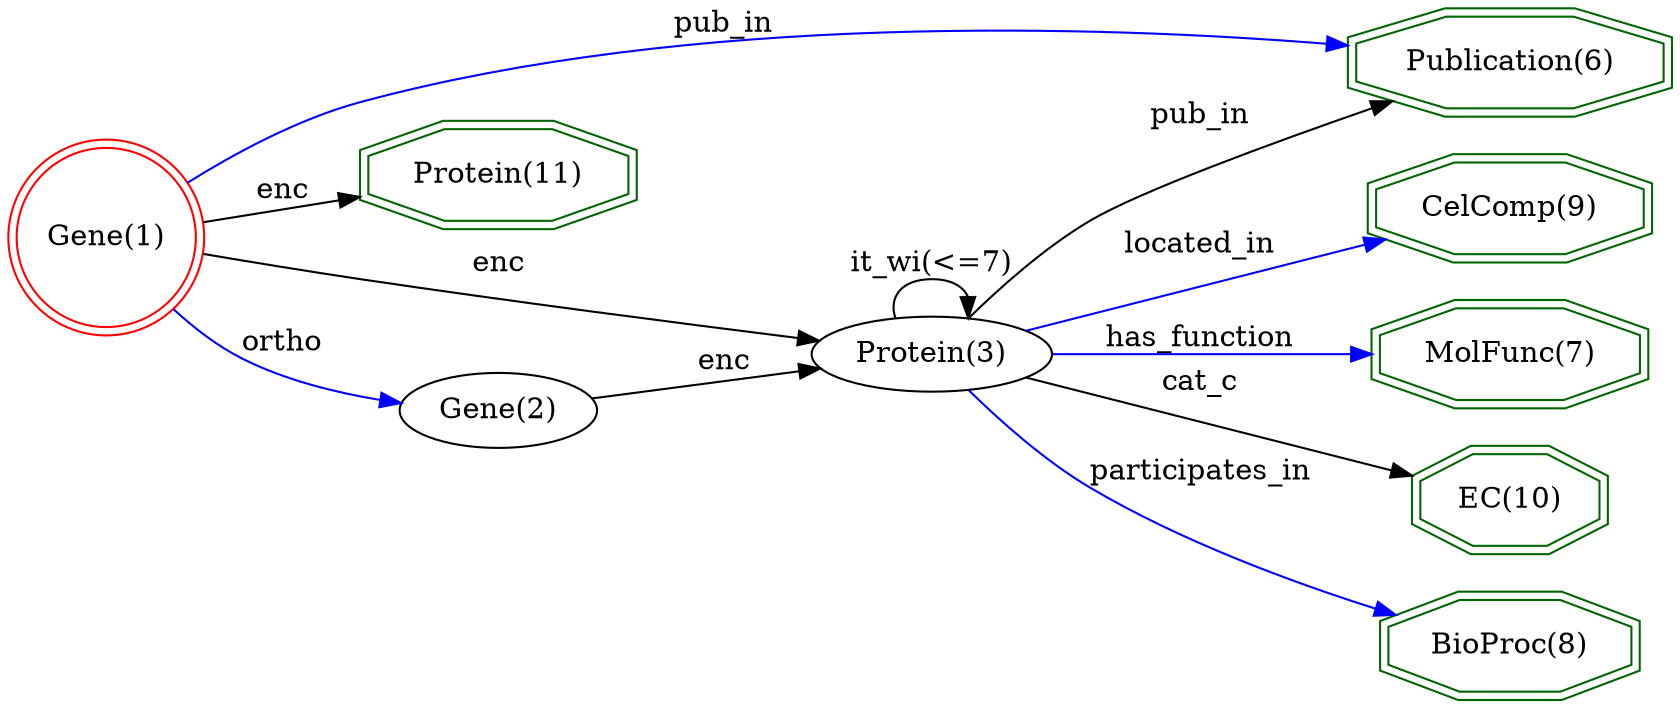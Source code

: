 digraph {
	graph [_draw_="c 9 -#fffffe00 C 7 -#ffffff P 4 0 0 0 294 692.72 294 692.72 0 ",
		bb="0,0,692.72,294",
		rankdir=LR,
		xdotversion=1.7
	];
	node [label="\N"];
	"Publication(6)"	[_draw_="c 7 -#006400 p 8 688.91 264.54 688.91 279.46 650.31 290 595.72 290 557.12 279.46 557.12 264.54 595.72 254 650.31 254 c 7 -#006400 \
p 8 692.92 261.49 692.92 282.51 650.85 294 595.18 294 553.11 282.51 553.11 261.49 595.18 250 650.85 250 ",
		_ldraw_="F 14 11 -Times-Roman c 7 -#000000 T 623.02 267.8 0 80.1 14 -Publication(6) ",
		color=darkgreen,
		height=0.61111,
		pos="623.02,272",
		shape=doubleoctagon,
		width=1.9362];
	"CelComp(9)"	[_draw_="c 7 -#006400 p 8 681.62 200.54 681.62 215.46 647.29 226 598.74 226 564.41 215.46 564.41 200.54 598.74 190 647.29 190 c 7 -#006400 \
p 8 685.61 197.59 685.61 218.41 647.89 230 598.14 230 560.42 218.41 560.42 197.59 598.14 186 647.89 186 ",
		_ldraw_="F 14 11 -Times-Roman c 7 -#000000 T 623.02 203.8 0 69.99 10 -CelComp(9) ",
		color=darkgreen,
		height=0.61111,
		pos="623.02,208",
		shape=doubleoctagon,
		width=1.7443];
	"MolFunc(7)"	[_draw_="c 7 -#006400 p 8 680.41 138.54 680.41 153.46 646.79 164 599.24 164 565.62 153.46 565.62 138.54 599.24 128 646.79 128 c 7 -#006400 \
p 8 684.42 135.61 684.42 156.39 647.4 168 598.63 168 561.61 156.39 561.61 135.61 598.63 124 647.4 124 ",
		_ldraw_="F 14 11 -Times-Roman c 7 -#000000 T 623.02 141.8 0 67.66 10 -MolFunc(7) ",
		color=darkgreen,
		height=0.61111,
		pos="623.02,146",
		shape=doubleoctagon,
		width=1.7];
	"EC(10)"	[_draw_="c 7 -#006400 p 8 662.24 76.54 662.24 91.46 639.26 102 606.77 102 583.79 91.46 583.79 76.54 606.77 66 639.26 66 c 7 -#006400 p 8 \
666.25 73.98 666.25 94.02 640.14 106 605.89 106 579.78 94.02 579.78 73.98 605.89 62 640.14 62 ",
		_ldraw_="F 14 11 -Times-Roman c 7 -#000000 T 623.02 79.8 0 41.21 6 -EC(10) ",
		color=darkgreen,
		height=0.61111,
		pos="623.02,84",
		shape=doubleoctagon,
		width=1.1977];
	"BioProc(8)"	[_draw_="c 7 -#006400 p 8 676.47 14.54 676.47 29.46 645.16 40 600.87 40 569.56 29.46 569.56 14.54 600.87 4 645.16 4 c 7 -#006400 p 8 680.47 \
11.67 680.47 32.33 645.81 44 600.22 44 565.56 32.33 565.56 11.67 600.22 0 645.81 0 ",
		_ldraw_="F 14 11 -Times-Roman c 7 -#000000 T 623.02 17.8 0 62.21 10 -BioProc(8) ",
		color=darkgreen,
		height=0.61111,
		pos="623.02,22",
		shape=doubleoctagon,
		width=1.5966];
	"Gene(1)"	[_draw_="c 7 -#ff0000 e 43.08 196 39.15 39.15 c 7 -#ff0000 e 43.08 196 43.15 43.15 ",
		_ldraw_="F 14 11 -Times-Roman c 7 -#000000 T 43.08 191.8 0 45.86 7 -Gene(1) ",
		color=red,
		height=1.1966,
		pos="43.077,196",
		shape=doublecircle,
		width=1.1966];
	"Gene(1)" -> "Publication(6)"	[_draw_="c 7 -#0000ff B 7 79.19 220.24 99.43 232.8 125.9 246.96 151.71 254 285.38 290.46 448.32 286.52 543.1 279.7 ",
		_hdraw_="S 5 -solid c 7 -#0000ff C 7 -#0000ff P 3 543.47 283.18 553.19 278.94 542.95 276.2 ",
		_ldraw_="F 14 11 -Times-Roman c 7 -#000000 T 305.52 282.8 0 38.89 6 -pub_in ",
		color=blue,
		label=pub_in,
		lp="305.52,287",
		pos="e,553.19,278.94 79.191,220.24 99.427,232.8 125.9,246.96 151.71,254 285.38,290.46 448.32,286.52 543.1,279.7"];
	"Protein(11)"	[_draw_="c 7 -#006400 p 8 264.25 215.54 264.25 230.46 232.41 241 187.38 241 155.53 230.46 155.53 215.54 187.38 205 232.41 205 c 7 -#006400 \
p 8 268.27 212.66 268.27 233.34 233.06 245 186.73 245 151.52 233.34 151.52 212.66 186.73 201 233.06 201 ",
		_ldraw_="F 14 11 -Times-Roman c 7 -#000000 T 209.89 218.8 0 63.25 11 -Protein(11) ",
		color=darkgreen,
		height=0.61111,
		pos="209.89,223",
		shape=doubleoctagon,
		width=1.6163];
	"Gene(1)" -> "Protein(11)"	[_draw_="c 7 -#000000 B 4 85.67 202.81 102.56 205.58 122.52 208.85 141.39 211.94 ",
		_hdraw_="S 5 -solid c 7 -#000000 C 7 -#000000 P 3 141.01 215.43 151.44 213.59 142.14 208.52 ",
		_ldraw_="F 14 11 -Times-Roman c 7 -#000000 T 118.93 212.8 0 19.43 3 -enc ",
		color=black,
		label=enc,
		lp="118.93,217",
		pos="e,151.44,213.59 85.667,202.81 102.56,205.58 122.52,208.85 141.39,211.94"];
	"Protein(3)"	[_draw_="c 7 -#000000 e 388.93 146 45.93 18 ",
		_ldraw_="F 14 11 -Times-Roman c 7 -#000000 T 388.93 141.8 0 56.77 10 -Protein(3) ",
		height=0.5,
		pos="388.93,146",
		width=1.2768];
	"Gene(1)" -> "Protein(3)"	[_draw_="c 7 -#000000 B 7 85.68 188.73 105.63 185.33 129.88 181.3 151.71 178 214.42 168.51 286.71 158.91 334.63 152.74 ",
		_hdraw_="S 5 -solid c 7 -#000000 C 7 -#000000 P 3 335.3 156.18 344.77 151.44 334.41 149.24 ",
		_ldraw_="F 14 11 -Times-Roman c 7 -#000000 T 209.89 180.8 0 19.43 3 -enc ",
		color=black,
		label=enc,
		lp="209.89,185",
		pos="e,344.77,151.44 85.684,188.73 105.63,185.33 129.88,181.3 151.71,178 214.42,168.51 286.71,158.91 334.63,152.74"];
	"Gene(2)"	[_draw_="c 7 -#000000 e 209.89 115 39.15 18 ",
		_ldraw_="F 14 11 -Times-Roman c 7 -#000000 T 209.89 110.8 0 45.86 7 -Gene(2) ",
		height=0.5,
		pos="209.89,115",
		width=1.0855];
	"Gene(1)" -> "Gene(2)"	[_draw_="c 7 -#0000ff B 7 72.64 164.49 81.94 155.79 92.81 147.08 104.15 141 121.93 131.47 143.27 125.35 162.05 121.47 ",
		_hdraw_="S 5 -solid c 7 -#0000ff C 7 -#0000ff P 3 162.72 124.9 171.88 119.58 161.4 118.03 ",
		_ldraw_="F 14 11 -Times-Roman c 7 -#000000 T 118.93 143.8 0 29.55 5 -ortho ",
		color=blue,
		label=ortho,
		lp="118.93,148",
		pos="e,171.88,119.58 72.645,164.49 81.945,155.79 92.814,147.08 104.15,141 121.93,131.47 143.27,125.35 162.05,121.47"];
	"Protein(3)" -> "Publication(6)"	[_draw_="c 7 -#000000 B 7 405.8 162.86 417.85 174.95 435.29 190.97 452.9 202 486.96 223.34 528.66 240.69 562.13 252.77 ",
		_hdraw_="S 5 -solid c 7 -#000000 C 7 -#000000 P 3 561.19 256.15 571.78 256.2 563.53 249.55 ",
		_ldraw_="F 14 11 -Times-Roman c 7 -#000000 T 494.1 243.8 0 38.89 6 -pub_in ",
		color=black,
		label=pub_in,
		lp="494.1,248",
		pos="e,571.78,256.2 405.8,162.86 417.85,174.95 435.29,190.97 452.9,202 486.96,223.34 528.66,240.69 562.13,252.77"];
	"Protein(3)" -> "CelComp(9)"	[_draw_="c 7 -#0000ff B 7 426.52 156.62 435.16 159.08 444.34 161.66 452.9 164 488.02 173.59 527.38 183.86 559.28 192.06 ",
		_hdraw_="S 5 -solid c 7 -#0000ff C 7 -#0000ff P 3 558.81 195.55 569.37 194.65 560.55 188.77 ",
		_ldraw_="F 14 11 -Times-Roman c 7 -#000000 T 494.1 186.8 0 58.31 10 -located_in ",
		color=blue,
		label=located_in,
		lp="494.1,191",
		pos="e,569.37,194.65 426.52,156.62 435.16,159.08 444.34,161.66 452.9,164 488.02,173.59 527.38,183.86 559.28,192.06"];
	"Protein(3)" -> "MolFunc(7)"	[_draw_="c 7 -#0000ff B 4 434.96 146 467.97 146 513.45 146 551.29 146 ",
		_hdraw_="S 5 -solid c 7 -#0000ff C 7 -#0000ff P 3 551.75 149.5 561.75 146 551.75 142.5 ",
		_ldraw_="F 14 11 -Times-Roman c 7 -#000000 T 494.1 148.8 0 72.32 12 -has_function ",
		color=blue,
		label=has_function,
		lp="494.1,153",
		pos="e,561.75,146 434.96,146 467.97,146 513.45,146 551.29,146"];
	"Protein(3)" -> "EC(10)"	[_draw_="c 7 -#000000 B 7 426.52 135.38 435.16 132.92 444.34 130.34 452.9 128 492.29 117.25 537 105.64 570.55 97.05 ",
		_hdraw_="S 5 -solid c 7 -#000000 C 7 -#000000 P 3 571.77 100.35 580.59 94.48 570.03 93.57 ",
		_ldraw_="F 14 11 -Times-Roman c 7 -#000000 T 494.1 130.8 0 29.53 5 -cat_c ",
		color=black,
		label=cat_c,
		lp="494.1,135",
		pos="e,580.59,94.484 426.52,135.38 435.16,132.92 444.34,130.34 452.9,128 492.29,117.25 537,105.64 570.55,97.049"];
	"Protein(3)" -> "BioProc(8)"	[_draw_="c 7 -#0000ff B 7 405.77 129.08 417.8 116.97 435.24 100.94 452.9 90 488.16 68.16 531.64 50.86 565.68 39.17 ",
		_hdraw_="S 5 -solid c 7 -#0000ff C 7 -#0000ff P 3 567.11 42.39 575.47 35.88 564.88 35.75 ",
		_ldraw_="F 14 11 -Times-Roman c 7 -#000000 T 494.1 92.8 0 82.41 15 -participates_in ",
		color=blue,
		label=participates_in,
		lp="494.1,97",
		pos="e,575.47,35.878 405.77,129.08 417.8,116.97 435.24,100.94 452.9,90 488.16,68.159 531.64,50.858 565.68,39.173"];
	"Protein(3)" -> "Protein(3)"	[_draw_="c 7 -#000000 B 7 374.29 163.41 371.56 173.09 376.44 182 388.93 182 396.74 182 401.58 178.52 403.44 173.54 ",
		_hdraw_="S 5 -solid c 7 -#000000 C 7 -#000000 P 3 406.94 173.46 403.57 163.41 399.94 173.36 ",
		_ldraw_="F 14 11 -Times-Roman c 7 -#000000 T 388.93 184.8 0 60.89 10 -it_wi(<=7) ",
		color=black,
		label="it_wi(<=7)",
		lp="388.93,189",
		pos="e,403.57,163.41 374.29,163.41 371.56,173.09 376.44,182 388.93,182 396.74,182 401.58,178.52 403.44,173.54"];
	"Gene(2)" -> "Protein(3)"	[_draw_="c 7 -#000000 B 4 246.72 121.27 272.57 125.8 307.84 131.98 336.67 137.02 ",
		_hdraw_="S 5 -solid c 7 -#000000 C 7 -#000000 P 3 336.12 140.48 346.57 138.76 337.33 133.59 ",
		_ldraw_="F 14 11 -Times-Roman c 7 -#000000 T 305.52 136.8 0 19.43 3 -enc ",
		color=black,
		label=enc,
		lp="305.52,141",
		pos="e,346.57,138.76 246.72,121.27 272.57,125.8 307.84,131.98 336.67,137.02"];
}
